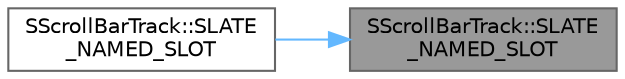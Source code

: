 digraph "SScrollBarTrack::SLATE_NAMED_SLOT"
{
 // INTERACTIVE_SVG=YES
 // LATEX_PDF_SIZE
  bgcolor="transparent";
  edge [fontname=Helvetica,fontsize=10,labelfontname=Helvetica,labelfontsize=10];
  node [fontname=Helvetica,fontsize=10,shape=box,height=0.2,width=0.4];
  rankdir="RL";
  Node1 [id="Node000001",label="SScrollBarTrack::SLATE\l_NAMED_SLOT",height=0.2,width=0.4,color="gray40", fillcolor="grey60", style="filled", fontcolor="black",tooltip=" "];
  Node1 -> Node2 [id="edge1_Node000001_Node000002",dir="back",color="steelblue1",style="solid",tooltip=" "];
  Node2 [id="Node000002",label="SScrollBarTrack::SLATE\l_NAMED_SLOT",height=0.2,width=0.4,color="grey40", fillcolor="white", style="filled",URL="$de/ddf/classSScrollBarTrack.html#ae99c4848b80ca5376898506ed21a2961",tooltip=" "];
}
